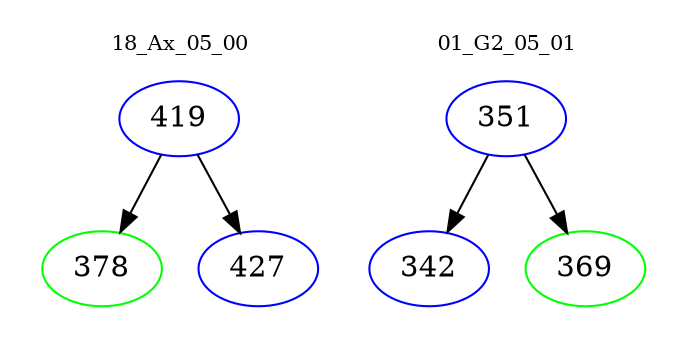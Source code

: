 digraph{
subgraph cluster_0 {
color = white
label = "18_Ax_05_00";
fontsize=10;
T0_419 [label="419", color="blue"]
T0_419 -> T0_378 [color="black"]
T0_378 [label="378", color="green"]
T0_419 -> T0_427 [color="black"]
T0_427 [label="427", color="blue"]
}
subgraph cluster_1 {
color = white
label = "01_G2_05_01";
fontsize=10;
T1_351 [label="351", color="blue"]
T1_351 -> T1_342 [color="black"]
T1_342 [label="342", color="blue"]
T1_351 -> T1_369 [color="black"]
T1_369 [label="369", color="green"]
}
}
